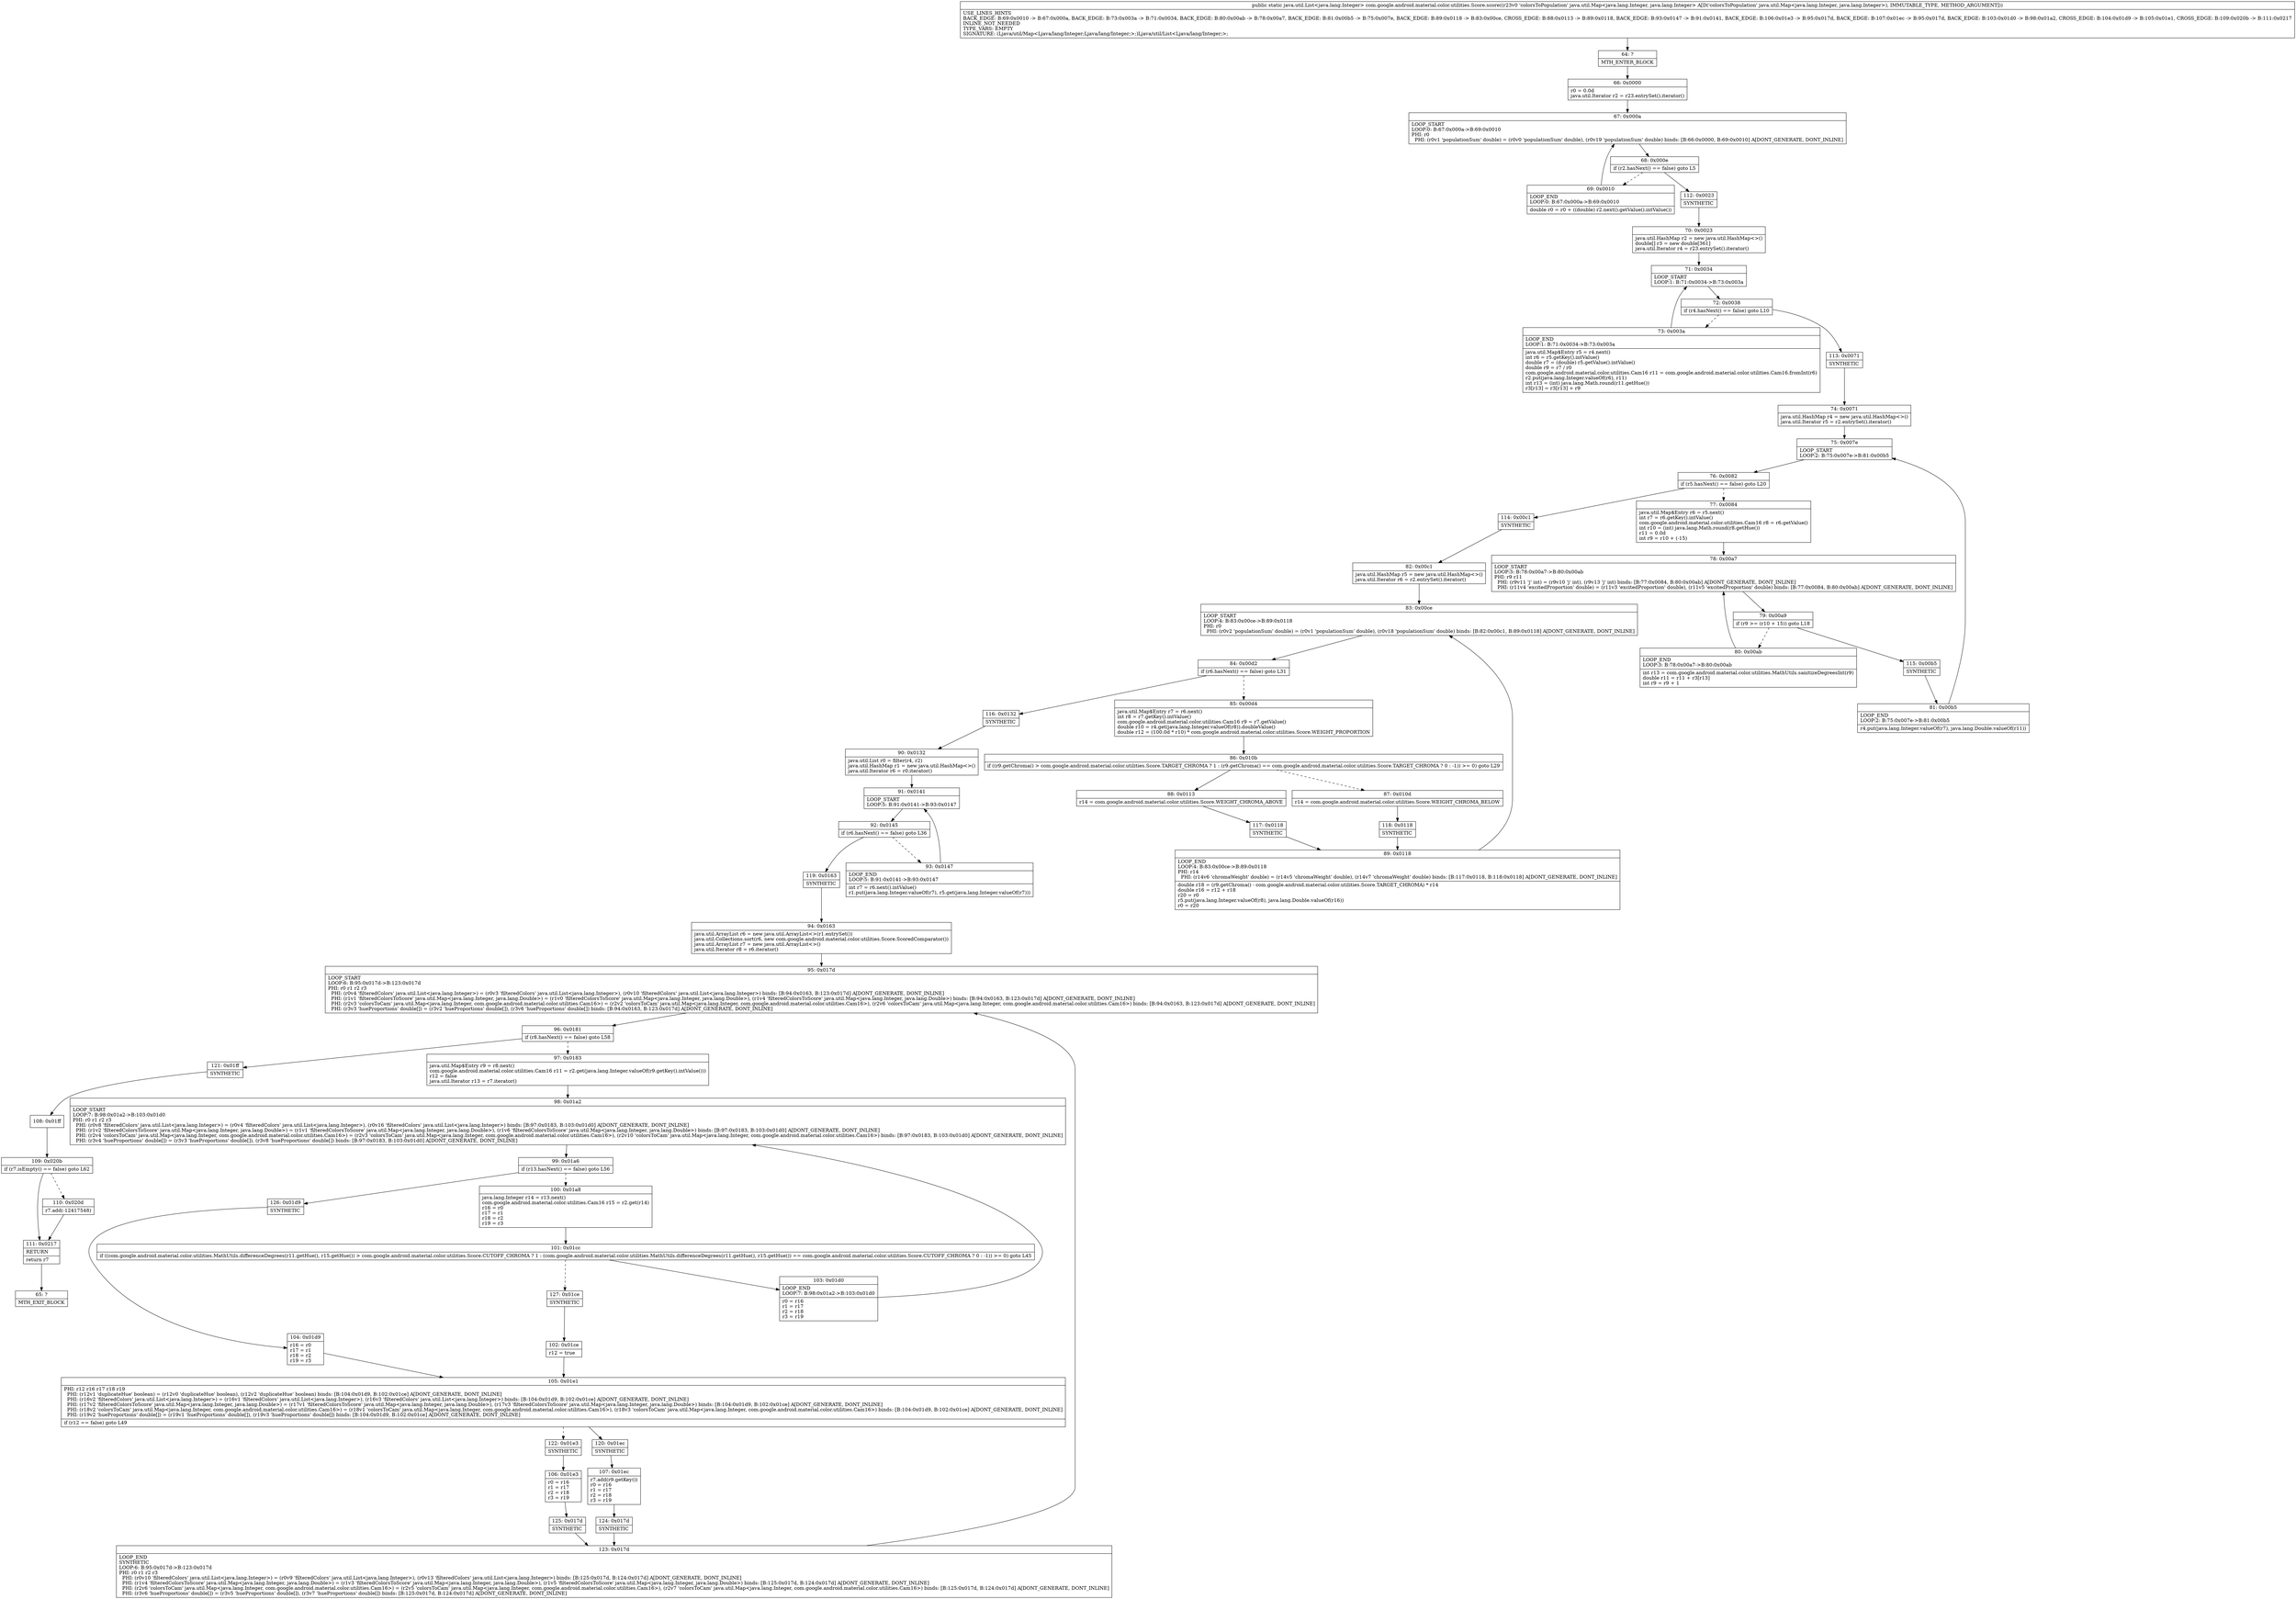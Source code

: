 digraph "CFG forcom.google.android.material.color.utilities.Score.score(Ljava\/util\/Map;)Ljava\/util\/List;" {
Node_64 [shape=record,label="{64\:\ ?|MTH_ENTER_BLOCK\l}"];
Node_66 [shape=record,label="{66\:\ 0x0000|r0 = 0.0d\ljava.util.Iterator r2 = r23.entrySet().iterator()\l}"];
Node_67 [shape=record,label="{67\:\ 0x000a|LOOP_START\lLOOP:0: B:67:0x000a\-\>B:69:0x0010\lPHI: r0 \l  PHI: (r0v1 'populationSum' double) = (r0v0 'populationSum' double), (r0v19 'populationSum' double) binds: [B:66:0x0000, B:69:0x0010] A[DONT_GENERATE, DONT_INLINE]\l}"];
Node_68 [shape=record,label="{68\:\ 0x000e|if (r2.hasNext() == false) goto L5\l}"];
Node_69 [shape=record,label="{69\:\ 0x0010|LOOP_END\lLOOP:0: B:67:0x000a\-\>B:69:0x0010\l|double r0 = r0 + ((double) r2.next().getValue().intValue())\l}"];
Node_112 [shape=record,label="{112\:\ 0x0023|SYNTHETIC\l}"];
Node_70 [shape=record,label="{70\:\ 0x0023|java.util.HashMap r2 = new java.util.HashMap\<\>()\ldouble[] r3 = new double[361]\ljava.util.Iterator r4 = r23.entrySet().iterator()\l}"];
Node_71 [shape=record,label="{71\:\ 0x0034|LOOP_START\lLOOP:1: B:71:0x0034\-\>B:73:0x003a\l}"];
Node_72 [shape=record,label="{72\:\ 0x0038|if (r4.hasNext() == false) goto L10\l}"];
Node_73 [shape=record,label="{73\:\ 0x003a|LOOP_END\lLOOP:1: B:71:0x0034\-\>B:73:0x003a\l|java.util.Map$Entry r5 = r4.next()\lint r6 = r5.getKey().intValue()\ldouble r7 = (double) r5.getValue().intValue()\ldouble r9 = r7 \/ r0\lcom.google.android.material.color.utilities.Cam16 r11 = com.google.android.material.color.utilities.Cam16.fromInt(r6)\lr2.put(java.lang.Integer.valueOf(r6), r11)\lint r13 = (int) java.lang.Math.round(r11.getHue())\lr3[r13] = r3[r13] + r9\l}"];
Node_113 [shape=record,label="{113\:\ 0x0071|SYNTHETIC\l}"];
Node_74 [shape=record,label="{74\:\ 0x0071|java.util.HashMap r4 = new java.util.HashMap\<\>()\ljava.util.Iterator r5 = r2.entrySet().iterator()\l}"];
Node_75 [shape=record,label="{75\:\ 0x007e|LOOP_START\lLOOP:2: B:75:0x007e\-\>B:81:0x00b5\l}"];
Node_76 [shape=record,label="{76\:\ 0x0082|if (r5.hasNext() == false) goto L20\l}"];
Node_77 [shape=record,label="{77\:\ 0x0084|java.util.Map$Entry r6 = r5.next()\lint r7 = r6.getKey().intValue()\lcom.google.android.material.color.utilities.Cam16 r8 = r6.getValue()\lint r10 = (int) java.lang.Math.round(r8.getHue())\lr11 = 0.0d\lint r9 = r10 + (\-15)\l}"];
Node_78 [shape=record,label="{78\:\ 0x00a7|LOOP_START\lLOOP:3: B:78:0x00a7\-\>B:80:0x00ab\lPHI: r9 r11 \l  PHI: (r9v11 'j' int) = (r9v10 'j' int), (r9v13 'j' int) binds: [B:77:0x0084, B:80:0x00ab] A[DONT_GENERATE, DONT_INLINE]\l  PHI: (r11v4 'excitedProportion' double) = (r11v3 'excitedProportion' double), (r11v5 'excitedProportion' double) binds: [B:77:0x0084, B:80:0x00ab] A[DONT_GENERATE, DONT_INLINE]\l}"];
Node_79 [shape=record,label="{79\:\ 0x00a9|if (r9 \>= (r10 + 15)) goto L18\l}"];
Node_80 [shape=record,label="{80\:\ 0x00ab|LOOP_END\lLOOP:3: B:78:0x00a7\-\>B:80:0x00ab\l|int r13 = com.google.android.material.color.utilities.MathUtils.sanitizeDegreesInt(r9)\ldouble r11 = r11 + r3[r13]\lint r9 = r9 + 1\l}"];
Node_115 [shape=record,label="{115\:\ 0x00b5|SYNTHETIC\l}"];
Node_81 [shape=record,label="{81\:\ 0x00b5|LOOP_END\lLOOP:2: B:75:0x007e\-\>B:81:0x00b5\l|r4.put(java.lang.Integer.valueOf(r7), java.lang.Double.valueOf(r11))\l}"];
Node_114 [shape=record,label="{114\:\ 0x00c1|SYNTHETIC\l}"];
Node_82 [shape=record,label="{82\:\ 0x00c1|java.util.HashMap r5 = new java.util.HashMap\<\>()\ljava.util.Iterator r6 = r2.entrySet().iterator()\l}"];
Node_83 [shape=record,label="{83\:\ 0x00ce|LOOP_START\lLOOP:4: B:83:0x00ce\-\>B:89:0x0118\lPHI: r0 \l  PHI: (r0v2 'populationSum' double) = (r0v1 'populationSum' double), (r0v18 'populationSum' double) binds: [B:82:0x00c1, B:89:0x0118] A[DONT_GENERATE, DONT_INLINE]\l}"];
Node_84 [shape=record,label="{84\:\ 0x00d2|if (r6.hasNext() == false) goto L31\l}"];
Node_85 [shape=record,label="{85\:\ 0x00d4|java.util.Map$Entry r7 = r6.next()\lint r8 = r7.getKey().intValue()\lcom.google.android.material.color.utilities.Cam16 r9 = r7.getValue()\ldouble r10 = r4.get(java.lang.Integer.valueOf(r8)).doubleValue()\ldouble r12 = (100.0d * r10) * com.google.android.material.color.utilities.Score.WEIGHT_PROPORTION\l}"];
Node_86 [shape=record,label="{86\:\ 0x010b|if ((r9.getChroma() \> com.google.android.material.color.utilities.Score.TARGET_CHROMA ? 1 : (r9.getChroma() == com.google.android.material.color.utilities.Score.TARGET_CHROMA ? 0 : \-1)) \>= 0) goto L29\l}"];
Node_87 [shape=record,label="{87\:\ 0x010d|r14 = com.google.android.material.color.utilities.Score.WEIGHT_CHROMA_BELOW\l}"];
Node_118 [shape=record,label="{118\:\ 0x0118|SYNTHETIC\l}"];
Node_89 [shape=record,label="{89\:\ 0x0118|LOOP_END\lLOOP:4: B:83:0x00ce\-\>B:89:0x0118\lPHI: r14 \l  PHI: (r14v6 'chromaWeight' double) = (r14v5 'chromaWeight' double), (r14v7 'chromaWeight' double) binds: [B:117:0x0118, B:118:0x0118] A[DONT_GENERATE, DONT_INLINE]\l|double r18 = (r9.getChroma() \- com.google.android.material.color.utilities.Score.TARGET_CHROMA) * r14\ldouble r16 = r12 + r18\lr20 = r0\lr5.put(java.lang.Integer.valueOf(r8), java.lang.Double.valueOf(r16))\lr0 = r20\l}"];
Node_88 [shape=record,label="{88\:\ 0x0113|r14 = com.google.android.material.color.utilities.Score.WEIGHT_CHROMA_ABOVE\l}"];
Node_117 [shape=record,label="{117\:\ 0x0118|SYNTHETIC\l}"];
Node_116 [shape=record,label="{116\:\ 0x0132|SYNTHETIC\l}"];
Node_90 [shape=record,label="{90\:\ 0x0132|java.util.List r0 = filter(r4, r2)\ljava.util.HashMap r1 = new java.util.HashMap\<\>()\ljava.util.Iterator r6 = r0.iterator()\l}"];
Node_91 [shape=record,label="{91\:\ 0x0141|LOOP_START\lLOOP:5: B:91:0x0141\-\>B:93:0x0147\l}"];
Node_92 [shape=record,label="{92\:\ 0x0145|if (r6.hasNext() == false) goto L36\l}"];
Node_93 [shape=record,label="{93\:\ 0x0147|LOOP_END\lLOOP:5: B:91:0x0141\-\>B:93:0x0147\l|int r7 = r6.next().intValue()\lr1.put(java.lang.Integer.valueOf(r7), r5.get(java.lang.Integer.valueOf(r7)))\l}"];
Node_119 [shape=record,label="{119\:\ 0x0163|SYNTHETIC\l}"];
Node_94 [shape=record,label="{94\:\ 0x0163|java.util.ArrayList r6 = new java.util.ArrayList\<\>(r1.entrySet())\ljava.util.Collections.sort(r6, new com.google.android.material.color.utilities.Score.ScoredComparator())\ljava.util.ArrayList r7 = new java.util.ArrayList\<\>()\ljava.util.Iterator r8 = r6.iterator()\l}"];
Node_95 [shape=record,label="{95\:\ 0x017d|LOOP_START\lLOOP:6: B:95:0x017d\-\>B:123:0x017d\lPHI: r0 r1 r2 r3 \l  PHI: (r0v4 'filteredColors' java.util.List\<java.lang.Integer\>) = (r0v3 'filteredColors' java.util.List\<java.lang.Integer\>), (r0v10 'filteredColors' java.util.List\<java.lang.Integer\>) binds: [B:94:0x0163, B:123:0x017d] A[DONT_GENERATE, DONT_INLINE]\l  PHI: (r1v1 'filteredColorsToScore' java.util.Map\<java.lang.Integer, java.lang.Double\>) = (r1v0 'filteredColorsToScore' java.util.Map\<java.lang.Integer, java.lang.Double\>), (r1v4 'filteredColorsToScore' java.util.Map\<java.lang.Integer, java.lang.Double\>) binds: [B:94:0x0163, B:123:0x017d] A[DONT_GENERATE, DONT_INLINE]\l  PHI: (r2v3 'colorsToCam' java.util.Map\<java.lang.Integer, com.google.android.material.color.utilities.Cam16\>) = (r2v2 'colorsToCam' java.util.Map\<java.lang.Integer, com.google.android.material.color.utilities.Cam16\>), (r2v6 'colorsToCam' java.util.Map\<java.lang.Integer, com.google.android.material.color.utilities.Cam16\>) binds: [B:94:0x0163, B:123:0x017d] A[DONT_GENERATE, DONT_INLINE]\l  PHI: (r3v3 'hueProportions' double[]) = (r3v2 'hueProportions' double[]), (r3v6 'hueProportions' double[]) binds: [B:94:0x0163, B:123:0x017d] A[DONT_GENERATE, DONT_INLINE]\l}"];
Node_96 [shape=record,label="{96\:\ 0x0181|if (r8.hasNext() == false) goto L58\l}"];
Node_97 [shape=record,label="{97\:\ 0x0183|java.util.Map$Entry r9 = r8.next()\lcom.google.android.material.color.utilities.Cam16 r11 = r2.get(java.lang.Integer.valueOf(r9.getKey().intValue()))\lr12 = false\ljava.util.Iterator r13 = r7.iterator()\l}"];
Node_98 [shape=record,label="{98\:\ 0x01a2|LOOP_START\lLOOP:7: B:98:0x01a2\-\>B:103:0x01d0\lPHI: r0 r1 r2 r3 \l  PHI: (r0v8 'filteredColors' java.util.List\<java.lang.Integer\>) = (r0v4 'filteredColors' java.util.List\<java.lang.Integer\>), (r0v16 'filteredColors' java.util.List\<java.lang.Integer\>) binds: [B:97:0x0183, B:103:0x01d0] A[DONT_GENERATE, DONT_INLINE]\l  PHI: (r1v2 'filteredColorsToScore' java.util.Map\<java.lang.Integer, java.lang.Double\>) = (r1v1 'filteredColorsToScore' java.util.Map\<java.lang.Integer, java.lang.Double\>), (r1v6 'filteredColorsToScore' java.util.Map\<java.lang.Integer, java.lang.Double\>) binds: [B:97:0x0183, B:103:0x01d0] A[DONT_GENERATE, DONT_INLINE]\l  PHI: (r2v4 'colorsToCam' java.util.Map\<java.lang.Integer, com.google.android.material.color.utilities.Cam16\>) = (r2v3 'colorsToCam' java.util.Map\<java.lang.Integer, com.google.android.material.color.utilities.Cam16\>), (r2v10 'colorsToCam' java.util.Map\<java.lang.Integer, com.google.android.material.color.utilities.Cam16\>) binds: [B:97:0x0183, B:103:0x01d0] A[DONT_GENERATE, DONT_INLINE]\l  PHI: (r3v4 'hueProportions' double[]) = (r3v3 'hueProportions' double[]), (r3v8 'hueProportions' double[]) binds: [B:97:0x0183, B:103:0x01d0] A[DONT_GENERATE, DONT_INLINE]\l}"];
Node_99 [shape=record,label="{99\:\ 0x01a6|if (r13.hasNext() == false) goto L56\l}"];
Node_100 [shape=record,label="{100\:\ 0x01a8|java.lang.Integer r14 = r13.next()\lcom.google.android.material.color.utilities.Cam16 r15 = r2.get(r14)\lr16 = r0\lr17 = r1\lr18 = r2\lr19 = r3\l}"];
Node_101 [shape=record,label="{101\:\ 0x01cc|if ((com.google.android.material.color.utilities.MathUtils.differenceDegrees(r11.getHue(), r15.getHue()) \> com.google.android.material.color.utilities.Score.CUTOFF_CHROMA ? 1 : (com.google.android.material.color.utilities.MathUtils.differenceDegrees(r11.getHue(), r15.getHue()) == com.google.android.material.color.utilities.Score.CUTOFF_CHROMA ? 0 : \-1)) \>= 0) goto L45\l}"];
Node_103 [shape=record,label="{103\:\ 0x01d0|LOOP_END\lLOOP:7: B:98:0x01a2\-\>B:103:0x01d0\l|r0 = r16\lr1 = r17\lr2 = r18\lr3 = r19\l}"];
Node_127 [shape=record,label="{127\:\ 0x01ce|SYNTHETIC\l}"];
Node_102 [shape=record,label="{102\:\ 0x01ce|r12 = true\l}"];
Node_105 [shape=record,label="{105\:\ 0x01e1|PHI: r12 r16 r17 r18 r19 \l  PHI: (r12v1 'duplicateHue' boolean) = (r12v0 'duplicateHue' boolean), (r12v2 'duplicateHue' boolean) binds: [B:104:0x01d9, B:102:0x01ce] A[DONT_GENERATE, DONT_INLINE]\l  PHI: (r16v2 'filteredColors' java.util.List\<java.lang.Integer\>) = (r16v1 'filteredColors' java.util.List\<java.lang.Integer\>), (r16v3 'filteredColors' java.util.List\<java.lang.Integer\>) binds: [B:104:0x01d9, B:102:0x01ce] A[DONT_GENERATE, DONT_INLINE]\l  PHI: (r17v2 'filteredColorsToScore' java.util.Map\<java.lang.Integer, java.lang.Double\>) = (r17v1 'filteredColorsToScore' java.util.Map\<java.lang.Integer, java.lang.Double\>), (r17v3 'filteredColorsToScore' java.util.Map\<java.lang.Integer, java.lang.Double\>) binds: [B:104:0x01d9, B:102:0x01ce] A[DONT_GENERATE, DONT_INLINE]\l  PHI: (r18v2 'colorsToCam' java.util.Map\<java.lang.Integer, com.google.android.material.color.utilities.Cam16\>) = (r18v1 'colorsToCam' java.util.Map\<java.lang.Integer, com.google.android.material.color.utilities.Cam16\>), (r18v3 'colorsToCam' java.util.Map\<java.lang.Integer, com.google.android.material.color.utilities.Cam16\>) binds: [B:104:0x01d9, B:102:0x01ce] A[DONT_GENERATE, DONT_INLINE]\l  PHI: (r19v2 'hueProportions' double[]) = (r19v1 'hueProportions' double[]), (r19v3 'hueProportions' double[]) binds: [B:104:0x01d9, B:102:0x01ce] A[DONT_GENERATE, DONT_INLINE]\l|if (r12 == false) goto L49\l}"];
Node_120 [shape=record,label="{120\:\ 0x01ec|SYNTHETIC\l}"];
Node_107 [shape=record,label="{107\:\ 0x01ec|r7.add(r9.getKey())\lr0 = r16\lr1 = r17\lr2 = r18\lr3 = r19\l}"];
Node_124 [shape=record,label="{124\:\ 0x017d|SYNTHETIC\l}"];
Node_123 [shape=record,label="{123\:\ 0x017d|LOOP_END\lSYNTHETIC\lLOOP:6: B:95:0x017d\-\>B:123:0x017d\lPHI: r0 r1 r2 r3 \l  PHI: (r0v10 'filteredColors' java.util.List\<java.lang.Integer\>) = (r0v9 'filteredColors' java.util.List\<java.lang.Integer\>), (r0v13 'filteredColors' java.util.List\<java.lang.Integer\>) binds: [B:125:0x017d, B:124:0x017d] A[DONT_GENERATE, DONT_INLINE]\l  PHI: (r1v4 'filteredColorsToScore' java.util.Map\<java.lang.Integer, java.lang.Double\>) = (r1v3 'filteredColorsToScore' java.util.Map\<java.lang.Integer, java.lang.Double\>), (r1v5 'filteredColorsToScore' java.util.Map\<java.lang.Integer, java.lang.Double\>) binds: [B:125:0x017d, B:124:0x017d] A[DONT_GENERATE, DONT_INLINE]\l  PHI: (r2v6 'colorsToCam' java.util.Map\<java.lang.Integer, com.google.android.material.color.utilities.Cam16\>) = (r2v5 'colorsToCam' java.util.Map\<java.lang.Integer, com.google.android.material.color.utilities.Cam16\>), (r2v7 'colorsToCam' java.util.Map\<java.lang.Integer, com.google.android.material.color.utilities.Cam16\>) binds: [B:125:0x017d, B:124:0x017d] A[DONT_GENERATE, DONT_INLINE]\l  PHI: (r3v6 'hueProportions' double[]) = (r3v5 'hueProportions' double[]), (r3v7 'hueProportions' double[]) binds: [B:125:0x017d, B:124:0x017d] A[DONT_GENERATE, DONT_INLINE]\l}"];
Node_122 [shape=record,label="{122\:\ 0x01e3|SYNTHETIC\l}"];
Node_106 [shape=record,label="{106\:\ 0x01e3|r0 = r16\lr1 = r17\lr2 = r18\lr3 = r19\l}"];
Node_125 [shape=record,label="{125\:\ 0x017d|SYNTHETIC\l}"];
Node_126 [shape=record,label="{126\:\ 0x01d9|SYNTHETIC\l}"];
Node_104 [shape=record,label="{104\:\ 0x01d9|r16 = r0\lr17 = r1\lr18 = r2\lr19 = r3\l}"];
Node_121 [shape=record,label="{121\:\ 0x01ff|SYNTHETIC\l}"];
Node_108 [shape=record,label="{108\:\ 0x01ff}"];
Node_109 [shape=record,label="{109\:\ 0x020b|if (r7.isEmpty() == false) goto L62\l}"];
Node_110 [shape=record,label="{110\:\ 0x020d|r7.add(\-12417548)\l}"];
Node_111 [shape=record,label="{111\:\ 0x0217|RETURN\l|return r7\l}"];
Node_65 [shape=record,label="{65\:\ ?|MTH_EXIT_BLOCK\l}"];
MethodNode[shape=record,label="{public static java.util.List\<java.lang.Integer\> com.google.android.material.color.utilities.Score.score((r23v0 'colorsToPopulation' java.util.Map\<java.lang.Integer, java.lang.Integer\> A[D('colorsToPopulation' java.util.Map\<java.lang.Integer, java.lang.Integer\>), IMMUTABLE_TYPE, METHOD_ARGUMENT]))  | USE_LINES_HINTS\lBACK_EDGE: B:69:0x0010 \-\> B:67:0x000a, BACK_EDGE: B:73:0x003a \-\> B:71:0x0034, BACK_EDGE: B:80:0x00ab \-\> B:78:0x00a7, BACK_EDGE: B:81:0x00b5 \-\> B:75:0x007e, BACK_EDGE: B:89:0x0118 \-\> B:83:0x00ce, CROSS_EDGE: B:88:0x0113 \-\> B:89:0x0118, BACK_EDGE: B:93:0x0147 \-\> B:91:0x0141, BACK_EDGE: B:106:0x01e3 \-\> B:95:0x017d, BACK_EDGE: B:107:0x01ec \-\> B:95:0x017d, BACK_EDGE: B:103:0x01d0 \-\> B:98:0x01a2, CROSS_EDGE: B:104:0x01d9 \-\> B:105:0x01e1, CROSS_EDGE: B:109:0x020b \-\> B:111:0x0217\lINLINE_NOT_NEEDED\lTYPE_VARS: EMPTY\lSIGNATURE: (Ljava\/util\/Map\<Ljava\/lang\/Integer;Ljava\/lang\/Integer;\>;)Ljava\/util\/List\<Ljava\/lang\/Integer;\>;\l}"];
MethodNode -> Node_64;Node_64 -> Node_66;
Node_66 -> Node_67;
Node_67 -> Node_68;
Node_68 -> Node_69[style=dashed];
Node_68 -> Node_112;
Node_69 -> Node_67;
Node_112 -> Node_70;
Node_70 -> Node_71;
Node_71 -> Node_72;
Node_72 -> Node_73[style=dashed];
Node_72 -> Node_113;
Node_73 -> Node_71;
Node_113 -> Node_74;
Node_74 -> Node_75;
Node_75 -> Node_76;
Node_76 -> Node_77[style=dashed];
Node_76 -> Node_114;
Node_77 -> Node_78;
Node_78 -> Node_79;
Node_79 -> Node_80[style=dashed];
Node_79 -> Node_115;
Node_80 -> Node_78;
Node_115 -> Node_81;
Node_81 -> Node_75;
Node_114 -> Node_82;
Node_82 -> Node_83;
Node_83 -> Node_84;
Node_84 -> Node_85[style=dashed];
Node_84 -> Node_116;
Node_85 -> Node_86;
Node_86 -> Node_87[style=dashed];
Node_86 -> Node_88;
Node_87 -> Node_118;
Node_118 -> Node_89;
Node_89 -> Node_83;
Node_88 -> Node_117;
Node_117 -> Node_89;
Node_116 -> Node_90;
Node_90 -> Node_91;
Node_91 -> Node_92;
Node_92 -> Node_93[style=dashed];
Node_92 -> Node_119;
Node_93 -> Node_91;
Node_119 -> Node_94;
Node_94 -> Node_95;
Node_95 -> Node_96;
Node_96 -> Node_97[style=dashed];
Node_96 -> Node_121;
Node_97 -> Node_98;
Node_98 -> Node_99;
Node_99 -> Node_100[style=dashed];
Node_99 -> Node_126;
Node_100 -> Node_101;
Node_101 -> Node_103;
Node_101 -> Node_127[style=dashed];
Node_103 -> Node_98;
Node_127 -> Node_102;
Node_102 -> Node_105;
Node_105 -> Node_120;
Node_105 -> Node_122[style=dashed];
Node_120 -> Node_107;
Node_107 -> Node_124;
Node_124 -> Node_123;
Node_123 -> Node_95;
Node_122 -> Node_106;
Node_106 -> Node_125;
Node_125 -> Node_123;
Node_126 -> Node_104;
Node_104 -> Node_105;
Node_121 -> Node_108;
Node_108 -> Node_109;
Node_109 -> Node_110[style=dashed];
Node_109 -> Node_111;
Node_110 -> Node_111;
Node_111 -> Node_65;
}


